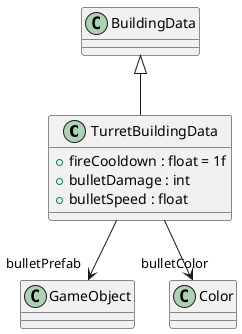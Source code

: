 @startuml
class TurretBuildingData {
    + fireCooldown : float = 1f
    + bulletDamage : int
    + bulletSpeed : float
}
BuildingData <|-- TurretBuildingData
TurretBuildingData --> "bulletPrefab" GameObject
TurretBuildingData --> "bulletColor" Color
@enduml
